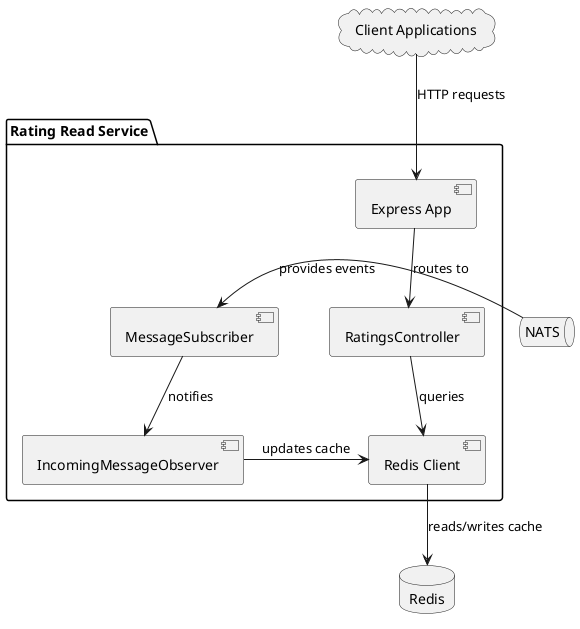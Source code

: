 @startuml "Rating Read Service - Components"
skinparam componentStyle uml2
skinparam backgroundColor white

package "Rating Read Service" {
  [Express App] as ExpressApp
  [MessageSubscriber] as MsgSub
  [IncomingMessageObserver] as Observer
  [RatingsController] as Controller
  [Redis Client] as RedisClient
  
  MsgSub -down-> Observer : "notifies"
  ExpressApp -down-> Controller : "routes to"
  Controller -down-> RedisClient : "queries"
  Observer -right-> RedisClient : "updates cache"
}

cloud "Client Applications" as Clients
database "Redis" as Redis
queue "NATS" as NATS

Clients -down-> ExpressApp : "HTTP requests"
RedisClient -down-> Redis : "reads/writes cache"
NATS -right-> MsgSub : "provides events"

@enduml